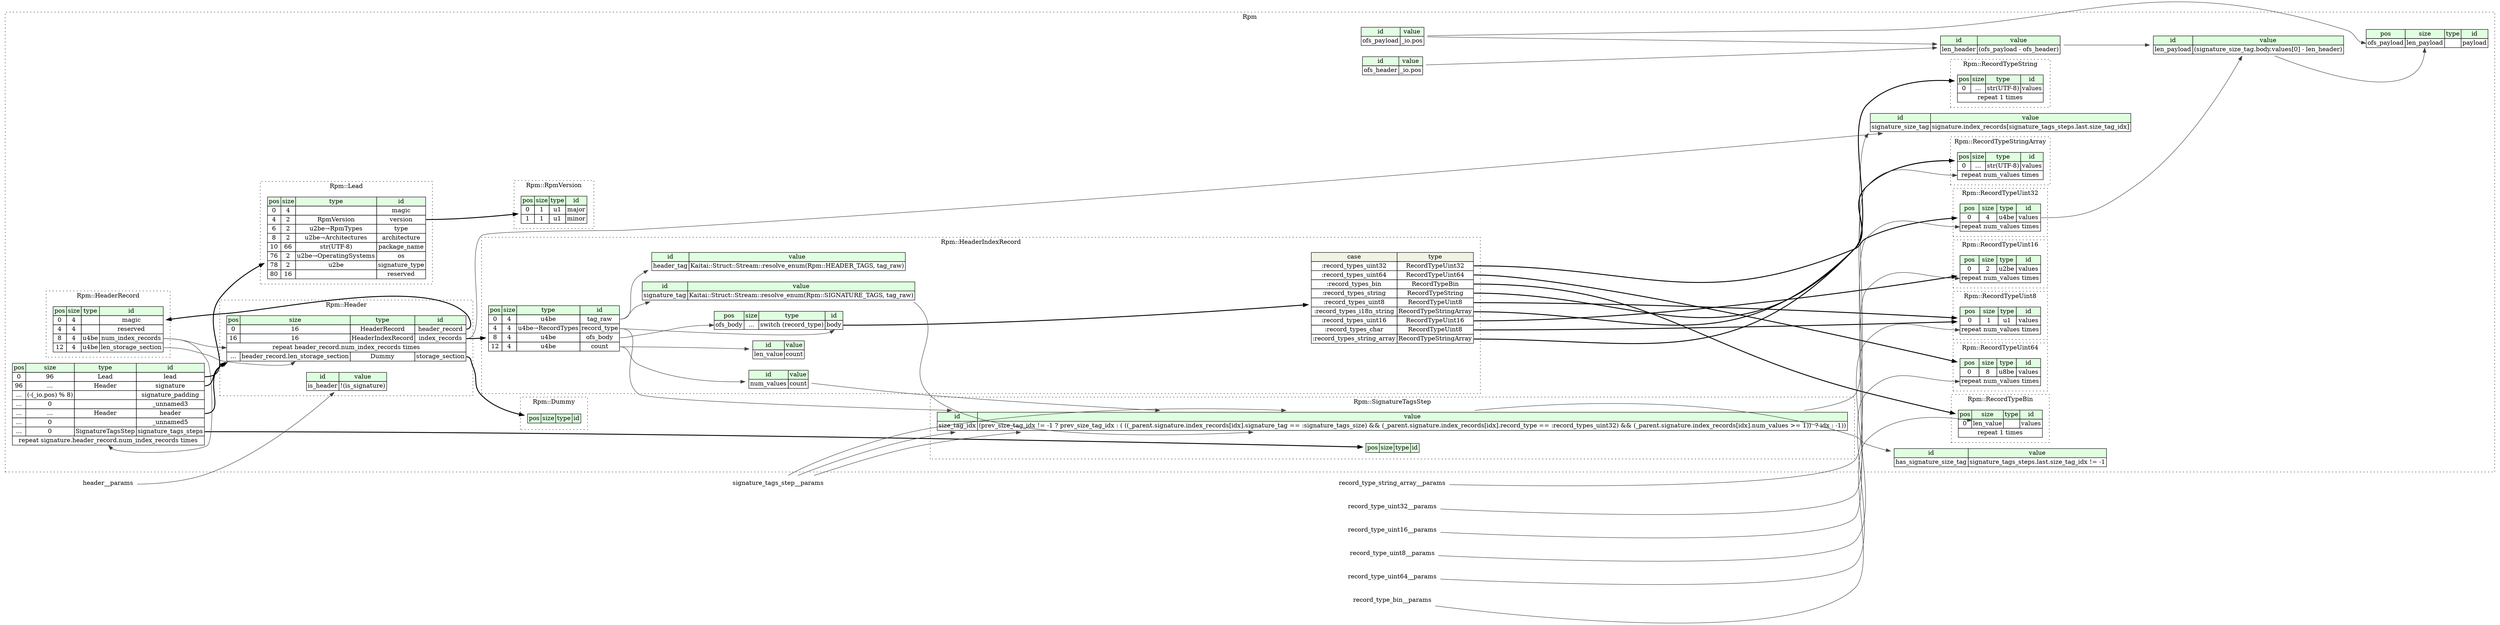digraph {
	rankdir=LR;
	node [shape=plaintext];
	subgraph cluster__rpm {
		label="Rpm";
		graph[style=dotted];

		rpm__seq [label=<<TABLE BORDER="0" CELLBORDER="1" CELLSPACING="0">
			<TR><TD BGCOLOR="#E0FFE0">pos</TD><TD BGCOLOR="#E0FFE0">size</TD><TD BGCOLOR="#E0FFE0">type</TD><TD BGCOLOR="#E0FFE0">id</TD></TR>
			<TR><TD PORT="lead_pos">0</TD><TD PORT="lead_size">96</TD><TD>Lead</TD><TD PORT="lead_type">lead</TD></TR>
			<TR><TD PORT="signature_pos">96</TD><TD PORT="signature_size">...</TD><TD>Header</TD><TD PORT="signature_type">signature</TD></TR>
			<TR><TD PORT="signature_padding_pos">...</TD><TD PORT="signature_padding_size">(-(_io.pos) % 8)</TD><TD></TD><TD PORT="signature_padding_type">signature_padding</TD></TR>
			<TR><TD PORT="_unnamed3_pos">...</TD><TD PORT="_unnamed3_size">0</TD><TD></TD><TD PORT="_unnamed3_type">_unnamed3</TD></TR>
			<TR><TD PORT="header_pos">...</TD><TD PORT="header_size">...</TD><TD>Header</TD><TD PORT="header_type">header</TD></TR>
			<TR><TD PORT="_unnamed5_pos">...</TD><TD PORT="_unnamed5_size">0</TD><TD></TD><TD PORT="_unnamed5_type">_unnamed5</TD></TR>
			<TR><TD PORT="signature_tags_steps_pos">...</TD><TD PORT="signature_tags_steps_size">0</TD><TD>SignatureTagsStep</TD><TD PORT="signature_tags_steps_type">signature_tags_steps</TD></TR>
			<TR><TD COLSPAN="4" PORT="signature_tags_steps__repeat">repeat signature.header_record.num_index_records times</TD></TR>
		</TABLE>>];
		rpm__inst__has_signature_size_tag [label=<<TABLE BORDER="0" CELLBORDER="1" CELLSPACING="0">
			<TR><TD BGCOLOR="#E0FFE0">id</TD><TD BGCOLOR="#E0FFE0">value</TD></TR>
			<TR><TD>has_signature_size_tag</TD><TD>signature_tags_steps.last.size_tag_idx != -1</TD></TR>
		</TABLE>>];
		rpm__inst__signature_size_tag [label=<<TABLE BORDER="0" CELLBORDER="1" CELLSPACING="0">
			<TR><TD BGCOLOR="#E0FFE0">id</TD><TD BGCOLOR="#E0FFE0">value</TD></TR>
			<TR><TD>signature_size_tag</TD><TD>signature.index_records[signature_tags_steps.last.size_tag_idx]</TD></TR>
		</TABLE>>];
		rpm__inst__len_payload [label=<<TABLE BORDER="0" CELLBORDER="1" CELLSPACING="0">
			<TR><TD BGCOLOR="#E0FFE0">id</TD><TD BGCOLOR="#E0FFE0">value</TD></TR>
			<TR><TD>len_payload</TD><TD>(signature_size_tag.body.values[0] - len_header)</TD></TR>
		</TABLE>>];
		rpm__inst__payload [label=<<TABLE BORDER="0" CELLBORDER="1" CELLSPACING="0">
			<TR><TD BGCOLOR="#E0FFE0">pos</TD><TD BGCOLOR="#E0FFE0">size</TD><TD BGCOLOR="#E0FFE0">type</TD><TD BGCOLOR="#E0FFE0">id</TD></TR>
			<TR><TD PORT="payload_pos">ofs_payload</TD><TD PORT="payload_size">len_payload</TD><TD></TD><TD PORT="payload_type">payload</TD></TR>
		</TABLE>>];
		rpm__inst__len_header [label=<<TABLE BORDER="0" CELLBORDER="1" CELLSPACING="0">
			<TR><TD BGCOLOR="#E0FFE0">id</TD><TD BGCOLOR="#E0FFE0">value</TD></TR>
			<TR><TD>len_header</TD><TD>(ofs_payload - ofs_header)</TD></TR>
		</TABLE>>];
		rpm__inst__ofs_header [label=<<TABLE BORDER="0" CELLBORDER="1" CELLSPACING="0">
			<TR><TD BGCOLOR="#E0FFE0">id</TD><TD BGCOLOR="#E0FFE0">value</TD></TR>
			<TR><TD>ofs_header</TD><TD>_io.pos</TD></TR>
		</TABLE>>];
		rpm__inst__ofs_payload [label=<<TABLE BORDER="0" CELLBORDER="1" CELLSPACING="0">
			<TR><TD BGCOLOR="#E0FFE0">id</TD><TD BGCOLOR="#E0FFE0">value</TD></TR>
			<TR><TD>ofs_payload</TD><TD>_io.pos</TD></TR>
		</TABLE>>];
		subgraph cluster__record_type_string_array {
			label="Rpm::RecordTypeStringArray";
			graph[style=dotted];

			record_type_string_array__seq [label=<<TABLE BORDER="0" CELLBORDER="1" CELLSPACING="0">
				<TR><TD BGCOLOR="#E0FFE0">pos</TD><TD BGCOLOR="#E0FFE0">size</TD><TD BGCOLOR="#E0FFE0">type</TD><TD BGCOLOR="#E0FFE0">id</TD></TR>
				<TR><TD PORT="values_pos">0</TD><TD PORT="values_size">...</TD><TD>str(UTF-8)</TD><TD PORT="values_type">values</TD></TR>
				<TR><TD COLSPAN="4" PORT="values__repeat">repeat num_values times</TD></TR>
			</TABLE>>];
		}
		subgraph cluster__lead {
			label="Rpm::Lead";
			graph[style=dotted];

			lead__seq [label=<<TABLE BORDER="0" CELLBORDER="1" CELLSPACING="0">
				<TR><TD BGCOLOR="#E0FFE0">pos</TD><TD BGCOLOR="#E0FFE0">size</TD><TD BGCOLOR="#E0FFE0">type</TD><TD BGCOLOR="#E0FFE0">id</TD></TR>
				<TR><TD PORT="magic_pos">0</TD><TD PORT="magic_size">4</TD><TD></TD><TD PORT="magic_type">magic</TD></TR>
				<TR><TD PORT="version_pos">4</TD><TD PORT="version_size">2</TD><TD>RpmVersion</TD><TD PORT="version_type">version</TD></TR>
				<TR><TD PORT="type_pos">6</TD><TD PORT="type_size">2</TD><TD>u2be→RpmTypes</TD><TD PORT="type_type">type</TD></TR>
				<TR><TD PORT="architecture_pos">8</TD><TD PORT="architecture_size">2</TD><TD>u2be→Architectures</TD><TD PORT="architecture_type">architecture</TD></TR>
				<TR><TD PORT="package_name_pos">10</TD><TD PORT="package_name_size">66</TD><TD>str(UTF-8)</TD><TD PORT="package_name_type">package_name</TD></TR>
				<TR><TD PORT="os_pos">76</TD><TD PORT="os_size">2</TD><TD>u2be→OperatingSystems</TD><TD PORT="os_type">os</TD></TR>
				<TR><TD PORT="signature_type_pos">78</TD><TD PORT="signature_type_size">2</TD><TD>u2be</TD><TD PORT="signature_type_type">signature_type</TD></TR>
				<TR><TD PORT="reserved_pos">80</TD><TD PORT="reserved_size">16</TD><TD></TD><TD PORT="reserved_type">reserved</TD></TR>
			</TABLE>>];
		}
		subgraph cluster__record_type_string {
			label="Rpm::RecordTypeString";
			graph[style=dotted];

			record_type_string__seq [label=<<TABLE BORDER="0" CELLBORDER="1" CELLSPACING="0">
				<TR><TD BGCOLOR="#E0FFE0">pos</TD><TD BGCOLOR="#E0FFE0">size</TD><TD BGCOLOR="#E0FFE0">type</TD><TD BGCOLOR="#E0FFE0">id</TD></TR>
				<TR><TD PORT="values_pos">0</TD><TD PORT="values_size">...</TD><TD>str(UTF-8)</TD><TD PORT="values_type">values</TD></TR>
				<TR><TD COLSPAN="4" PORT="values__repeat">repeat 1 times</TD></TR>
			</TABLE>>];
		}
		subgraph cluster__signature_tags_step {
			label="Rpm::SignatureTagsStep";
			graph[style=dotted];

			signature_tags_step__seq [label=<<TABLE BORDER="0" CELLBORDER="1" CELLSPACING="0">
				<TR><TD BGCOLOR="#E0FFE0">pos</TD><TD BGCOLOR="#E0FFE0">size</TD><TD BGCOLOR="#E0FFE0">type</TD><TD BGCOLOR="#E0FFE0">id</TD></TR>
			</TABLE>>];
			signature_tags_step__inst__size_tag_idx [label=<<TABLE BORDER="0" CELLBORDER="1" CELLSPACING="0">
				<TR><TD BGCOLOR="#E0FFE0">id</TD><TD BGCOLOR="#E0FFE0">value</TD></TR>
				<TR><TD>size_tag_idx</TD><TD>(prev_size_tag_idx != -1 ? prev_size_tag_idx : ( ((_parent.signature.index_records[idx].signature_tag == :signature_tags_size) &amp;&amp; (_parent.signature.index_records[idx].record_type == :record_types_uint32) &amp;&amp; (_parent.signature.index_records[idx].num_values &gt;= 1))  ? idx : -1))</TD></TR>
			</TABLE>>];
		}
		subgraph cluster__record_type_uint32 {
			label="Rpm::RecordTypeUint32";
			graph[style=dotted];

			record_type_uint32__seq [label=<<TABLE BORDER="0" CELLBORDER="1" CELLSPACING="0">
				<TR><TD BGCOLOR="#E0FFE0">pos</TD><TD BGCOLOR="#E0FFE0">size</TD><TD BGCOLOR="#E0FFE0">type</TD><TD BGCOLOR="#E0FFE0">id</TD></TR>
				<TR><TD PORT="values_pos">0</TD><TD PORT="values_size">4</TD><TD>u4be</TD><TD PORT="values_type">values</TD></TR>
				<TR><TD COLSPAN="4" PORT="values__repeat">repeat num_values times</TD></TR>
			</TABLE>>];
		}
		subgraph cluster__record_type_uint16 {
			label="Rpm::RecordTypeUint16";
			graph[style=dotted];

			record_type_uint16__seq [label=<<TABLE BORDER="0" CELLBORDER="1" CELLSPACING="0">
				<TR><TD BGCOLOR="#E0FFE0">pos</TD><TD BGCOLOR="#E0FFE0">size</TD><TD BGCOLOR="#E0FFE0">type</TD><TD BGCOLOR="#E0FFE0">id</TD></TR>
				<TR><TD PORT="values_pos">0</TD><TD PORT="values_size">2</TD><TD>u2be</TD><TD PORT="values_type">values</TD></TR>
				<TR><TD COLSPAN="4" PORT="values__repeat">repeat num_values times</TD></TR>
			</TABLE>>];
		}
		subgraph cluster__header_index_record {
			label="Rpm::HeaderIndexRecord";
			graph[style=dotted];

			header_index_record__seq [label=<<TABLE BORDER="0" CELLBORDER="1" CELLSPACING="0">
				<TR><TD BGCOLOR="#E0FFE0">pos</TD><TD BGCOLOR="#E0FFE0">size</TD><TD BGCOLOR="#E0FFE0">type</TD><TD BGCOLOR="#E0FFE0">id</TD></TR>
				<TR><TD PORT="tag_raw_pos">0</TD><TD PORT="tag_raw_size">4</TD><TD>u4be</TD><TD PORT="tag_raw_type">tag_raw</TD></TR>
				<TR><TD PORT="record_type_pos">4</TD><TD PORT="record_type_size">4</TD><TD>u4be→RecordTypes</TD><TD PORT="record_type_type">record_type</TD></TR>
				<TR><TD PORT="ofs_body_pos">8</TD><TD PORT="ofs_body_size">4</TD><TD>u4be</TD><TD PORT="ofs_body_type">ofs_body</TD></TR>
				<TR><TD PORT="count_pos">12</TD><TD PORT="count_size">4</TD><TD>u4be</TD><TD PORT="count_type">count</TD></TR>
			</TABLE>>];
			header_index_record__inst__num_values [label=<<TABLE BORDER="0" CELLBORDER="1" CELLSPACING="0">
				<TR><TD BGCOLOR="#E0FFE0">id</TD><TD BGCOLOR="#E0FFE0">value</TD></TR>
				<TR><TD>num_values</TD><TD>count</TD></TR>
			</TABLE>>];
			header_index_record__inst__body [label=<<TABLE BORDER="0" CELLBORDER="1" CELLSPACING="0">
				<TR><TD BGCOLOR="#E0FFE0">pos</TD><TD BGCOLOR="#E0FFE0">size</TD><TD BGCOLOR="#E0FFE0">type</TD><TD BGCOLOR="#E0FFE0">id</TD></TR>
				<TR><TD PORT="body_pos">ofs_body</TD><TD PORT="body_size">...</TD><TD>switch (record_type)</TD><TD PORT="body_type">body</TD></TR>
			</TABLE>>];
			header_index_record__inst__signature_tag [label=<<TABLE BORDER="0" CELLBORDER="1" CELLSPACING="0">
				<TR><TD BGCOLOR="#E0FFE0">id</TD><TD BGCOLOR="#E0FFE0">value</TD></TR>
				<TR><TD>signature_tag</TD><TD>Kaitai::Struct::Stream::resolve_enum(Rpm::SIGNATURE_TAGS, tag_raw)</TD></TR>
			</TABLE>>];
			header_index_record__inst__len_value [label=<<TABLE BORDER="0" CELLBORDER="1" CELLSPACING="0">
				<TR><TD BGCOLOR="#E0FFE0">id</TD><TD BGCOLOR="#E0FFE0">value</TD></TR>
				<TR><TD>len_value</TD><TD>count</TD></TR>
			</TABLE>>];
			header_index_record__inst__header_tag [label=<<TABLE BORDER="0" CELLBORDER="1" CELLSPACING="0">
				<TR><TD BGCOLOR="#E0FFE0">id</TD><TD BGCOLOR="#E0FFE0">value</TD></TR>
				<TR><TD>header_tag</TD><TD>Kaitai::Struct::Stream::resolve_enum(Rpm::HEADER_TAGS, tag_raw)</TD></TR>
			</TABLE>>];
header_index_record__inst__body_body_switch [label=<<TABLE BORDER="0" CELLBORDER="1" CELLSPACING="0">
	<TR><TD BGCOLOR="#F0F2E4">case</TD><TD BGCOLOR="#F0F2E4">type</TD></TR>
	<TR><TD>:record_types_uint32</TD><TD PORT="case0">RecordTypeUint32</TD></TR>
	<TR><TD>:record_types_uint64</TD><TD PORT="case1">RecordTypeUint64</TD></TR>
	<TR><TD>:record_types_bin</TD><TD PORT="case2">RecordTypeBin</TD></TR>
	<TR><TD>:record_types_string</TD><TD PORT="case3">RecordTypeString</TD></TR>
	<TR><TD>:record_types_uint8</TD><TD PORT="case4">RecordTypeUint8</TD></TR>
	<TR><TD>:record_types_i18n_string</TD><TD PORT="case5">RecordTypeStringArray</TD></TR>
	<TR><TD>:record_types_uint16</TD><TD PORT="case6">RecordTypeUint16</TD></TR>
	<TR><TD>:record_types_char</TD><TD PORT="case7">RecordTypeUint8</TD></TR>
	<TR><TD>:record_types_string_array</TD><TD PORT="case8">RecordTypeStringArray</TD></TR>
</TABLE>>];
		}
		subgraph cluster__rpm_version {
			label="Rpm::RpmVersion";
			graph[style=dotted];

			rpm_version__seq [label=<<TABLE BORDER="0" CELLBORDER="1" CELLSPACING="0">
				<TR><TD BGCOLOR="#E0FFE0">pos</TD><TD BGCOLOR="#E0FFE0">size</TD><TD BGCOLOR="#E0FFE0">type</TD><TD BGCOLOR="#E0FFE0">id</TD></TR>
				<TR><TD PORT="major_pos">0</TD><TD PORT="major_size">1</TD><TD>u1</TD><TD PORT="major_type">major</TD></TR>
				<TR><TD PORT="minor_pos">1</TD><TD PORT="minor_size">1</TD><TD>u1</TD><TD PORT="minor_type">minor</TD></TR>
			</TABLE>>];
		}
		subgraph cluster__dummy {
			label="Rpm::Dummy";
			graph[style=dotted];

			dummy__seq [label=<<TABLE BORDER="0" CELLBORDER="1" CELLSPACING="0">
				<TR><TD BGCOLOR="#E0FFE0">pos</TD><TD BGCOLOR="#E0FFE0">size</TD><TD BGCOLOR="#E0FFE0">type</TD><TD BGCOLOR="#E0FFE0">id</TD></TR>
			</TABLE>>];
		}
		subgraph cluster__record_type_uint8 {
			label="Rpm::RecordTypeUint8";
			graph[style=dotted];

			record_type_uint8__seq [label=<<TABLE BORDER="0" CELLBORDER="1" CELLSPACING="0">
				<TR><TD BGCOLOR="#E0FFE0">pos</TD><TD BGCOLOR="#E0FFE0">size</TD><TD BGCOLOR="#E0FFE0">type</TD><TD BGCOLOR="#E0FFE0">id</TD></TR>
				<TR><TD PORT="values_pos">0</TD><TD PORT="values_size">1</TD><TD>u1</TD><TD PORT="values_type">values</TD></TR>
				<TR><TD COLSPAN="4" PORT="values__repeat">repeat num_values times</TD></TR>
			</TABLE>>];
		}
		subgraph cluster__record_type_uint64 {
			label="Rpm::RecordTypeUint64";
			graph[style=dotted];

			record_type_uint64__seq [label=<<TABLE BORDER="0" CELLBORDER="1" CELLSPACING="0">
				<TR><TD BGCOLOR="#E0FFE0">pos</TD><TD BGCOLOR="#E0FFE0">size</TD><TD BGCOLOR="#E0FFE0">type</TD><TD BGCOLOR="#E0FFE0">id</TD></TR>
				<TR><TD PORT="values_pos">0</TD><TD PORT="values_size">8</TD><TD>u8be</TD><TD PORT="values_type">values</TD></TR>
				<TR><TD COLSPAN="4" PORT="values__repeat">repeat num_values times</TD></TR>
			</TABLE>>];
		}
		subgraph cluster__record_type_bin {
			label="Rpm::RecordTypeBin";
			graph[style=dotted];

			record_type_bin__seq [label=<<TABLE BORDER="0" CELLBORDER="1" CELLSPACING="0">
				<TR><TD BGCOLOR="#E0FFE0">pos</TD><TD BGCOLOR="#E0FFE0">size</TD><TD BGCOLOR="#E0FFE0">type</TD><TD BGCOLOR="#E0FFE0">id</TD></TR>
				<TR><TD PORT="values_pos">0</TD><TD PORT="values_size">len_value</TD><TD></TD><TD PORT="values_type">values</TD></TR>
				<TR><TD COLSPAN="4" PORT="values__repeat">repeat 1 times</TD></TR>
			</TABLE>>];
		}
		subgraph cluster__header_record {
			label="Rpm::HeaderRecord";
			graph[style=dotted];

			header_record__seq [label=<<TABLE BORDER="0" CELLBORDER="1" CELLSPACING="0">
				<TR><TD BGCOLOR="#E0FFE0">pos</TD><TD BGCOLOR="#E0FFE0">size</TD><TD BGCOLOR="#E0FFE0">type</TD><TD BGCOLOR="#E0FFE0">id</TD></TR>
				<TR><TD PORT="magic_pos">0</TD><TD PORT="magic_size">4</TD><TD></TD><TD PORT="magic_type">magic</TD></TR>
				<TR><TD PORT="reserved_pos">4</TD><TD PORT="reserved_size">4</TD><TD></TD><TD PORT="reserved_type">reserved</TD></TR>
				<TR><TD PORT="num_index_records_pos">8</TD><TD PORT="num_index_records_size">4</TD><TD>u4be</TD><TD PORT="num_index_records_type">num_index_records</TD></TR>
				<TR><TD PORT="len_storage_section_pos">12</TD><TD PORT="len_storage_section_size">4</TD><TD>u4be</TD><TD PORT="len_storage_section_type">len_storage_section</TD></TR>
			</TABLE>>];
		}
		subgraph cluster__header {
			label="Rpm::Header";
			graph[style=dotted];

			header__seq [label=<<TABLE BORDER="0" CELLBORDER="1" CELLSPACING="0">
				<TR><TD BGCOLOR="#E0FFE0">pos</TD><TD BGCOLOR="#E0FFE0">size</TD><TD BGCOLOR="#E0FFE0">type</TD><TD BGCOLOR="#E0FFE0">id</TD></TR>
				<TR><TD PORT="header_record_pos">0</TD><TD PORT="header_record_size">16</TD><TD>HeaderRecord</TD><TD PORT="header_record_type">header_record</TD></TR>
				<TR><TD PORT="index_records_pos">16</TD><TD PORT="index_records_size">16</TD><TD>HeaderIndexRecord</TD><TD PORT="index_records_type">index_records</TD></TR>
				<TR><TD COLSPAN="4" PORT="index_records__repeat">repeat header_record.num_index_records times</TD></TR>
				<TR><TD PORT="storage_section_pos">...</TD><TD PORT="storage_section_size">header_record.len_storage_section</TD><TD>Dummy</TD><TD PORT="storage_section_type">storage_section</TD></TR>
			</TABLE>>];
			header__inst__is_header [label=<<TABLE BORDER="0" CELLBORDER="1" CELLSPACING="0">
				<TR><TD BGCOLOR="#E0FFE0">id</TD><TD BGCOLOR="#E0FFE0">value</TD></TR>
				<TR><TD>is_header</TD><TD>!(is_signature)</TD></TR>
			</TABLE>>];
		}
	}
	rpm__seq:lead_type -> lead__seq [style=bold];
	rpm__seq:signature_type -> header__seq [style=bold];
	rpm__seq:header_type -> header__seq [style=bold];
	rpm__seq:signature_tags_steps_type -> signature_tags_step__seq [style=bold];
	header_record__seq:num_index_records_type -> rpm__seq:signature_tags_steps__repeat [color="#404040"];
	signature_tags_step__inst__size_tag_idx:size_tag_idx_type -> rpm__inst__has_signature_size_tag [color="#404040"];
	header__seq:index_records_type -> rpm__inst__signature_size_tag [color="#404040"];
	signature_tags_step__inst__size_tag_idx:size_tag_idx_type -> rpm__inst__signature_size_tag [color="#404040"];
	record_type_uint32__seq:values_type -> rpm__inst__len_payload [color="#404040"];
	rpm__inst__len_header:len_header_type -> rpm__inst__len_payload [color="#404040"];
	rpm__inst__ofs_payload:ofs_payload_type -> rpm__inst__payload:payload_pos [color="#404040"];
	rpm__inst__len_payload:len_payload_type -> rpm__inst__payload:payload_size [color="#404040"];
	rpm__inst__ofs_payload:ofs_payload_type -> rpm__inst__len_header [color="#404040"];
	rpm__inst__ofs_header:ofs_header_type -> rpm__inst__len_header [color="#404040"];
	record_type_string_array__params:num_values_type -> record_type_string_array__seq:values__repeat [color="#404040"];
	lead__seq:version_type -> rpm_version__seq [style=bold];
	signature_tags_step__params:prev_size_tag_idx_type -> signature_tags_step__inst__size_tag_idx [color="#404040"];
	signature_tags_step__params:prev_size_tag_idx_type -> signature_tags_step__inst__size_tag_idx [color="#404040"];
	header_index_record__inst__signature_tag:signature_tag_type -> signature_tags_step__inst__size_tag_idx [color="#404040"];
	header_index_record__seq:record_type_type -> signature_tags_step__inst__size_tag_idx [color="#404040"];
	header_index_record__inst__num_values:num_values_type -> signature_tags_step__inst__size_tag_idx [color="#404040"];
	signature_tags_step__params:idx_type -> signature_tags_step__inst__size_tag_idx [color="#404040"];
	record_type_uint32__params:num_values_type -> record_type_uint32__seq:values__repeat [color="#404040"];
	record_type_uint16__params:num_values_type -> record_type_uint16__seq:values__repeat [color="#404040"];
	header_index_record__seq:count_type -> header_index_record__inst__num_values [color="#404040"];
	header_index_record__seq:ofs_body_type -> header_index_record__inst__body:body_pos [color="#404040"];
	header_index_record__inst__body:body_type -> header_index_record__inst__body_body_switch [style=bold];
	header_index_record__inst__body_body_switch:case0 -> record_type_uint32__seq [style=bold];
	header_index_record__inst__body_body_switch:case1 -> record_type_uint64__seq [style=bold];
	header_index_record__inst__body_body_switch:case2 -> record_type_bin__seq [style=bold];
	header_index_record__inst__body_body_switch:case3 -> record_type_string__seq [style=bold];
	header_index_record__inst__body_body_switch:case4 -> record_type_uint8__seq [style=bold];
	header_index_record__inst__body_body_switch:case5 -> record_type_string_array__seq [style=bold];
	header_index_record__inst__body_body_switch:case6 -> record_type_uint16__seq [style=bold];
	header_index_record__inst__body_body_switch:case7 -> record_type_uint8__seq [style=bold];
	header_index_record__inst__body_body_switch:case8 -> record_type_string_array__seq [style=bold];
	header_index_record__seq:record_type_type -> header_index_record__inst__body:body_type [color="#404040"];
	header_index_record__seq:tag_raw_type -> header_index_record__inst__signature_tag [color="#404040"];
	header_index_record__seq:count_type -> header_index_record__inst__len_value [color="#404040"];
	header_index_record__seq:tag_raw_type -> header_index_record__inst__header_tag [color="#404040"];
	record_type_uint8__params:num_values_type -> record_type_uint8__seq:values__repeat [color="#404040"];
	record_type_uint64__params:num_values_type -> record_type_uint64__seq:values__repeat [color="#404040"];
	record_type_bin__params:len_value_type -> record_type_bin__seq:values_size [color="#404040"];
	header__seq:header_record_type -> header_record__seq [style=bold];
	header__seq:index_records_type -> header_index_record__seq [style=bold];
	header_record__seq:num_index_records_type -> header__seq:index_records__repeat [color="#404040"];
	header_record__seq:len_storage_section_type -> header__seq:storage_section_size [color="#404040"];
	header__seq:storage_section_type -> dummy__seq [style=bold];
	header__params:is_signature_type -> header__inst__is_header [color="#404040"];
}

